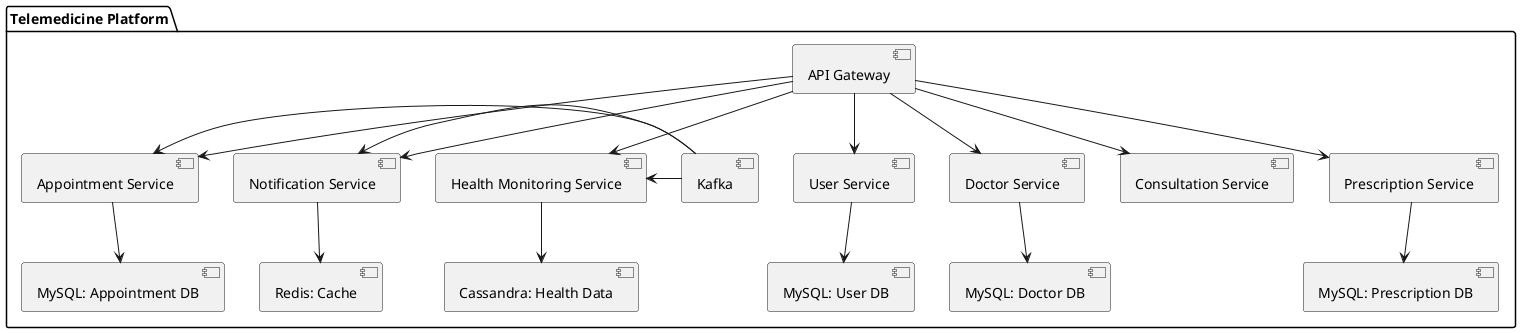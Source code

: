 @startuml
package "Telemedicine Platform" {
  [User Service] -down-> [MySQL: User DB]
  [Doctor Service] -down-> [MySQL: Doctor DB]
  [Appointment Service] -down-> [MySQL: Appointment DB]
  [Consultation Service]
  [Prescription Service] -down-> [MySQL: Prescription DB]
  [Notification Service] -down-> [Redis: Cache]
  [Health Monitoring Service] -down-> [Cassandra: Health Data]
  [API Gateway] -down-> [User Service]
  [API Gateway] -down-> [Doctor Service]
  [API Gateway] -down-> [Appointment Service]
  [API Gateway] -down-> [Consultation Service]
  [API Gateway] -down-> [Prescription Service]
  [API Gateway] -down-> [Notification Service]
  [API Gateway] -down-> [Health Monitoring Service]
  [Kafka] -left-> [Appointment Service]
  [Kafka] -left-> [Notification Service]
  [Kafka] -left-> [Health Monitoring Service]
}
@enduml